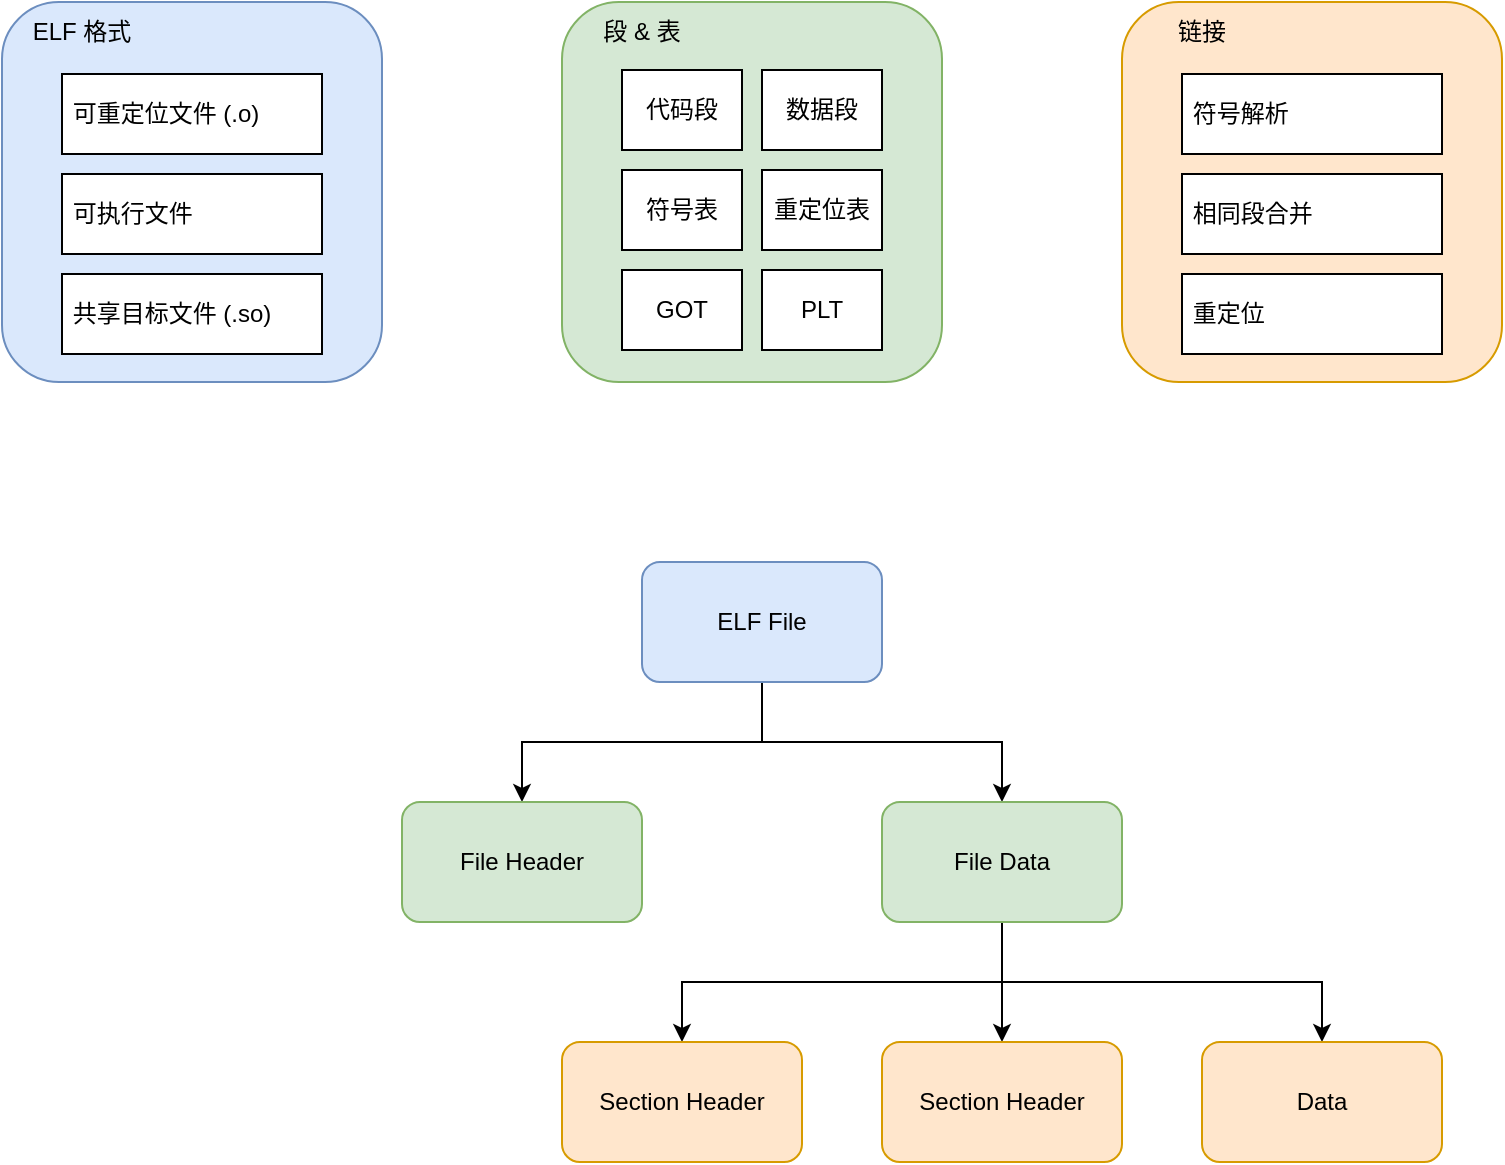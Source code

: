 <mxfile version="21.2.9" type="github">
  <diagram id="t7FN1J7S0VMh5OFUgebC" name="Page-1">
    <mxGraphModel dx="968" dy="692" grid="1" gridSize="10" guides="1" tooltips="1" connect="1" arrows="1" fold="1" page="1" pageScale="1" pageWidth="850" pageHeight="1100" math="0" shadow="0">
      <root>
        <mxCell id="0" />
        <mxCell id="1" parent="0" />
        <mxCell id="V88zC6PgAYDIskZQS7Pl-1" value="" style="rounded=1;whiteSpace=wrap;html=1;fillColor=#dae8fc;strokeColor=#6c8ebf;" parent="1" vertex="1">
          <mxGeometry x="80" y="80" width="190" height="190" as="geometry" />
        </mxCell>
        <mxCell id="V88zC6PgAYDIskZQS7Pl-2" value="&amp;nbsp;可重定位文件 (.o)" style="rounded=0;whiteSpace=wrap;html=1;align=left;" parent="1" vertex="1">
          <mxGeometry x="110" y="116" width="130" height="40" as="geometry" />
        </mxCell>
        <mxCell id="V88zC6PgAYDIskZQS7Pl-3" value="&amp;nbsp;可执行文件" style="rounded=0;whiteSpace=wrap;html=1;align=left;" parent="1" vertex="1">
          <mxGeometry x="110" y="166" width="130" height="40" as="geometry" />
        </mxCell>
        <mxCell id="V88zC6PgAYDIskZQS7Pl-4" value="&amp;nbsp;共享目标文件 (.so)" style="rounded=0;whiteSpace=wrap;html=1;align=left;" parent="1" vertex="1">
          <mxGeometry x="110" y="216" width="130" height="40" as="geometry" />
        </mxCell>
        <mxCell id="V88zC6PgAYDIskZQS7Pl-5" value="" style="rounded=1;whiteSpace=wrap;html=1;fillColor=#d5e8d4;strokeColor=#82b366;" parent="1" vertex="1">
          <mxGeometry x="360" y="80" width="190" height="190" as="geometry" />
        </mxCell>
        <mxCell id="V88zC6PgAYDIskZQS7Pl-6" value="代码段" style="rounded=0;whiteSpace=wrap;html=1;" parent="1" vertex="1">
          <mxGeometry x="390" y="114" width="60" height="40" as="geometry" />
        </mxCell>
        <mxCell id="V88zC6PgAYDIskZQS7Pl-7" value="符号表" style="rounded=0;whiteSpace=wrap;html=1;align=center;" parent="1" vertex="1">
          <mxGeometry x="390" y="164" width="60" height="40" as="geometry" />
        </mxCell>
        <mxCell id="V88zC6PgAYDIskZQS7Pl-8" value="GOT" style="rounded=0;whiteSpace=wrap;html=1;align=center;" parent="1" vertex="1">
          <mxGeometry x="390" y="214" width="60" height="40" as="geometry" />
        </mxCell>
        <mxCell id="V88zC6PgAYDIskZQS7Pl-9" value="数据段" style="rounded=0;whiteSpace=wrap;html=1;" parent="1" vertex="1">
          <mxGeometry x="460" y="114" width="60" height="40" as="geometry" />
        </mxCell>
        <mxCell id="V88zC6PgAYDIskZQS7Pl-10" value="重定位表" style="rounded=0;whiteSpace=wrap;html=1;align=center;" parent="1" vertex="1">
          <mxGeometry x="460" y="164" width="60" height="40" as="geometry" />
        </mxCell>
        <mxCell id="V88zC6PgAYDIskZQS7Pl-11" value="PLT" style="rounded=0;whiteSpace=wrap;html=1;align=center;" parent="1" vertex="1">
          <mxGeometry x="460" y="214" width="60" height="40" as="geometry" />
        </mxCell>
        <mxCell id="V88zC6PgAYDIskZQS7Pl-12" value="ELF 格式" style="text;html=1;strokeColor=none;fillColor=none;align=center;verticalAlign=middle;whiteSpace=wrap;rounded=0;" parent="1" vertex="1">
          <mxGeometry x="90" y="80" width="60" height="30" as="geometry" />
        </mxCell>
        <mxCell id="V88zC6PgAYDIskZQS7Pl-13" value="段 &amp;amp; 表" style="text;html=1;strokeColor=none;fillColor=none;align=center;verticalAlign=middle;whiteSpace=wrap;rounded=0;" parent="1" vertex="1">
          <mxGeometry x="370" y="80" width="60" height="30" as="geometry" />
        </mxCell>
        <mxCell id="V88zC6PgAYDIskZQS7Pl-14" value="" style="rounded=1;whiteSpace=wrap;html=1;fillColor=#ffe6cc;strokeColor=#d79b00;" parent="1" vertex="1">
          <mxGeometry x="640" y="80" width="190" height="190" as="geometry" />
        </mxCell>
        <mxCell id="V88zC6PgAYDIskZQS7Pl-21" value="链接" style="text;html=1;strokeColor=none;fillColor=none;align=center;verticalAlign=middle;whiteSpace=wrap;rounded=0;" parent="1" vertex="1">
          <mxGeometry x="650" y="80" width="60" height="30" as="geometry" />
        </mxCell>
        <mxCell id="V88zC6PgAYDIskZQS7Pl-22" value="&amp;nbsp;符号解析" style="rounded=0;whiteSpace=wrap;html=1;align=left;" parent="1" vertex="1">
          <mxGeometry x="670" y="116" width="130" height="40" as="geometry" />
        </mxCell>
        <mxCell id="V88zC6PgAYDIskZQS7Pl-23" value="&amp;nbsp;相同段合并" style="rounded=0;whiteSpace=wrap;html=1;align=left;" parent="1" vertex="1">
          <mxGeometry x="670" y="166" width="130" height="40" as="geometry" />
        </mxCell>
        <mxCell id="V88zC6PgAYDIskZQS7Pl-24" value="&amp;nbsp;重定位" style="rounded=0;whiteSpace=wrap;html=1;align=left;" parent="1" vertex="1">
          <mxGeometry x="670" y="216" width="130" height="40" as="geometry" />
        </mxCell>
        <mxCell id="3FYaiepF8dSlRP_U1blk-6" style="edgeStyle=orthogonalEdgeStyle;rounded=0;orthogonalLoop=1;jettySize=auto;html=1;exitX=0.5;exitY=1;exitDx=0;exitDy=0;" edge="1" parent="1" source="3FYaiepF8dSlRP_U1blk-1" target="3FYaiepF8dSlRP_U1blk-2">
          <mxGeometry relative="1" as="geometry" />
        </mxCell>
        <mxCell id="3FYaiepF8dSlRP_U1blk-7" style="edgeStyle=orthogonalEdgeStyle;rounded=0;orthogonalLoop=1;jettySize=auto;html=1;exitX=0.5;exitY=1;exitDx=0;exitDy=0;" edge="1" parent="1" source="3FYaiepF8dSlRP_U1blk-1" target="3FYaiepF8dSlRP_U1blk-3">
          <mxGeometry relative="1" as="geometry" />
        </mxCell>
        <mxCell id="3FYaiepF8dSlRP_U1blk-1" value="ELF File" style="rounded=1;whiteSpace=wrap;html=1;fillColor=#dae8fc;strokeColor=#6c8ebf;" vertex="1" parent="1">
          <mxGeometry x="400" y="360" width="120" height="60" as="geometry" />
        </mxCell>
        <mxCell id="3FYaiepF8dSlRP_U1blk-2" value="File Header" style="rounded=1;whiteSpace=wrap;html=1;fillColor=#d5e8d4;strokeColor=#82b366;" vertex="1" parent="1">
          <mxGeometry x="280" y="480" width="120" height="60" as="geometry" />
        </mxCell>
        <mxCell id="3FYaiepF8dSlRP_U1blk-9" style="edgeStyle=orthogonalEdgeStyle;rounded=0;orthogonalLoop=1;jettySize=auto;html=1;exitX=0.5;exitY=1;exitDx=0;exitDy=0;entryX=0.5;entryY=0;entryDx=0;entryDy=0;" edge="1" parent="1" source="3FYaiepF8dSlRP_U1blk-3" target="3FYaiepF8dSlRP_U1blk-5">
          <mxGeometry relative="1" as="geometry" />
        </mxCell>
        <mxCell id="3FYaiepF8dSlRP_U1blk-10" style="edgeStyle=orthogonalEdgeStyle;rounded=0;orthogonalLoop=1;jettySize=auto;html=1;exitX=0.5;exitY=1;exitDx=0;exitDy=0;" edge="1" parent="1" source="3FYaiepF8dSlRP_U1blk-3" target="3FYaiepF8dSlRP_U1blk-4">
          <mxGeometry relative="1" as="geometry" />
        </mxCell>
        <mxCell id="3FYaiepF8dSlRP_U1blk-11" style="edgeStyle=orthogonalEdgeStyle;rounded=0;orthogonalLoop=1;jettySize=auto;html=1;exitX=0.5;exitY=1;exitDx=0;exitDy=0;entryX=0.5;entryY=0;entryDx=0;entryDy=0;" edge="1" parent="1" source="3FYaiepF8dSlRP_U1blk-3" target="3FYaiepF8dSlRP_U1blk-8">
          <mxGeometry relative="1" as="geometry" />
        </mxCell>
        <mxCell id="3FYaiepF8dSlRP_U1blk-3" value="File Data" style="rounded=1;whiteSpace=wrap;html=1;fillColor=#d5e8d4;strokeColor=#82b366;" vertex="1" parent="1">
          <mxGeometry x="520" y="480" width="120" height="60" as="geometry" />
        </mxCell>
        <mxCell id="3FYaiepF8dSlRP_U1blk-4" value="Section Header" style="rounded=1;whiteSpace=wrap;html=1;fillColor=#ffe6cc;strokeColor=#d79b00;" vertex="1" parent="1">
          <mxGeometry x="360" y="600" width="120" height="60" as="geometry" />
        </mxCell>
        <mxCell id="3FYaiepF8dSlRP_U1blk-5" value="Section Header" style="rounded=1;whiteSpace=wrap;html=1;fillColor=#ffe6cc;strokeColor=#d79b00;" vertex="1" parent="1">
          <mxGeometry x="520" y="600" width="120" height="60" as="geometry" />
        </mxCell>
        <mxCell id="3FYaiepF8dSlRP_U1blk-8" value="Data" style="rounded=1;whiteSpace=wrap;html=1;fillColor=#ffe6cc;strokeColor=#d79b00;" vertex="1" parent="1">
          <mxGeometry x="680" y="600" width="120" height="60" as="geometry" />
        </mxCell>
      </root>
    </mxGraphModel>
  </diagram>
</mxfile>
